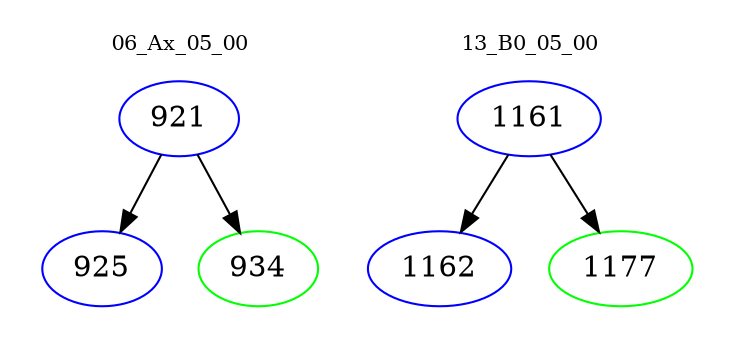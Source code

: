digraph{
subgraph cluster_0 {
color = white
label = "06_Ax_05_00";
fontsize=10;
T0_921 [label="921", color="blue"]
T0_921 -> T0_925 [color="black"]
T0_925 [label="925", color="blue"]
T0_921 -> T0_934 [color="black"]
T0_934 [label="934", color="green"]
}
subgraph cluster_1 {
color = white
label = "13_B0_05_00";
fontsize=10;
T1_1161 [label="1161", color="blue"]
T1_1161 -> T1_1162 [color="black"]
T1_1162 [label="1162", color="blue"]
T1_1161 -> T1_1177 [color="black"]
T1_1177 [label="1177", color="green"]
}
}
